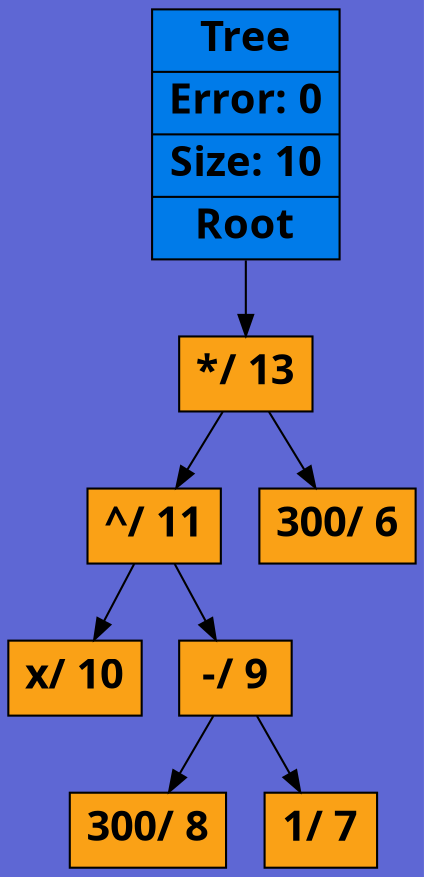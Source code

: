 digraph
{
rankdir = TB;
node[shape = record, color = "#000000", fontname = "Sans Bold Not-Rotated", fontsize = 20];
bgcolor = "#5e67d4";
TREE[rank = "min", style = "filled", fillcolor = "#007be9", label = "{Tree|Error: 0|Size: 10|<root>Root}"];
NODE_13[style = "filled", fillcolor = "#faa116", label = "{*/ 13}"];
NODE_11[style = "filled", fillcolor = "#faa116", label = "{^/ 11}"];
NODE_10[style = "filled", fillcolor = "#faa116", label = "{x/ 10}"];
NODE_9[style = "filled", fillcolor = "#faa116", label = "{-/ 9}"];
NODE_8[style = "filled", fillcolor = "#faa116", label = "{300/ 8}"];
NODE_7[style = "filled", fillcolor = "#faa116", label = "{1/ 7}"];
NODE_6[style = "filled", fillcolor = "#faa116", label = "{300/ 6}"];
NODE_13:left->NODE_11;
NODE_13:right->NODE_6;
NODE_11:left->NODE_10;
NODE_11:right->NODE_9;
NODE_9:left->NODE_8;
NODE_9:right->NODE_7;

TREE:root->NODE_13
}
